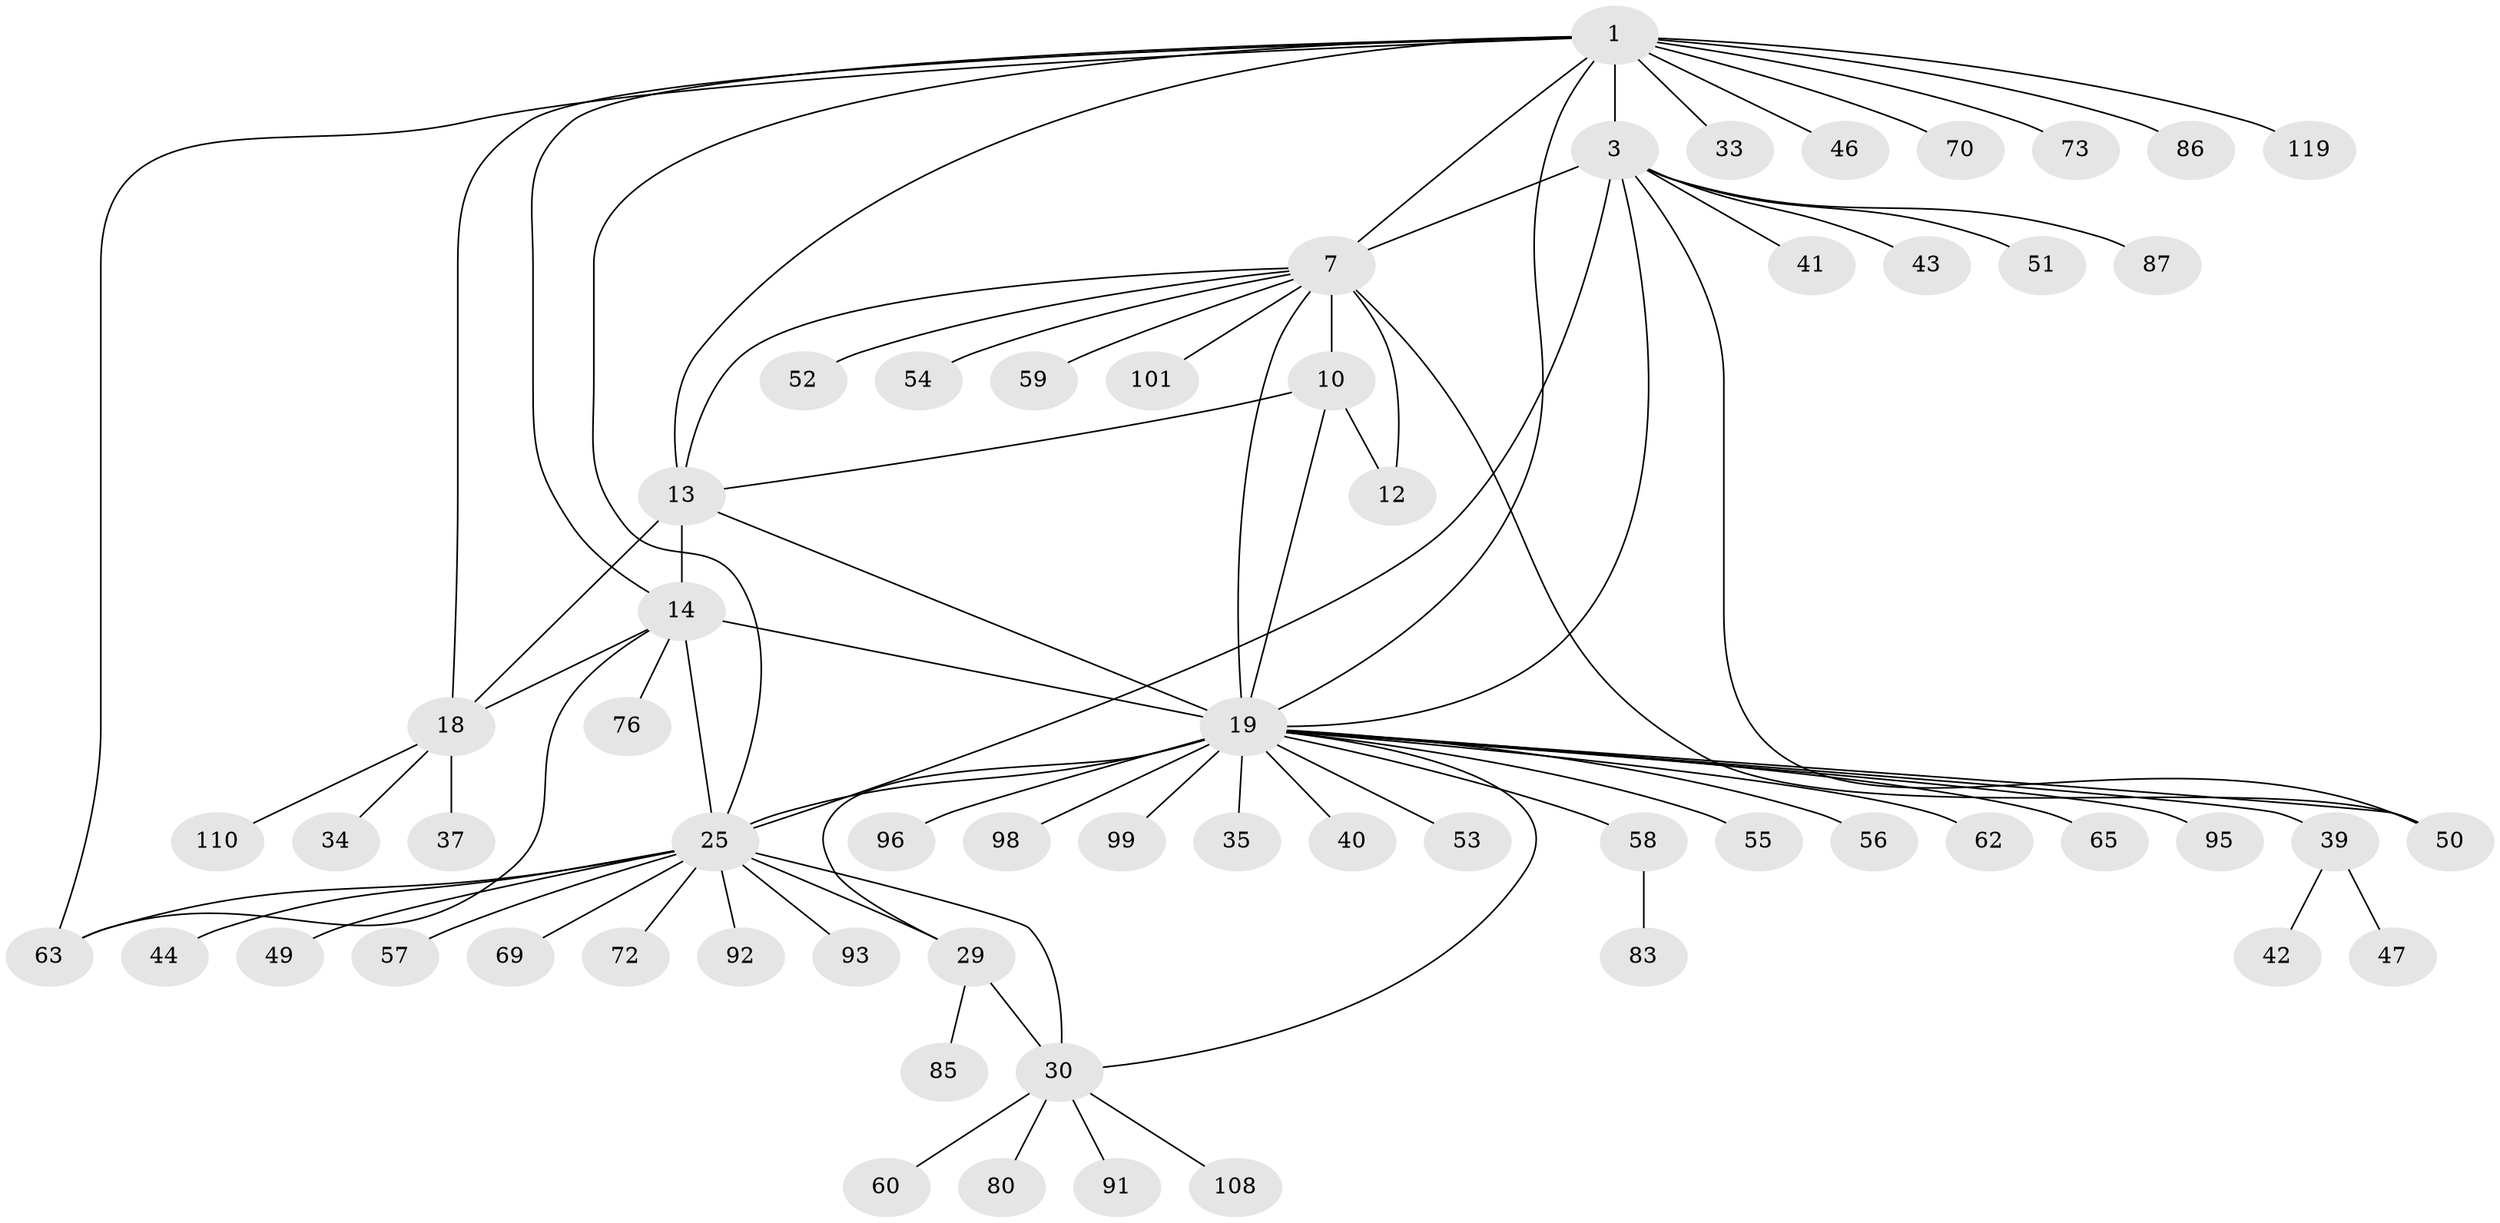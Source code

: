 // original degree distribution, {6: 0.03333333333333333, 13: 0.016666666666666666, 9: 0.058333333333333334, 10: 0.03333333333333333, 11: 0.016666666666666666, 8: 0.05, 5: 0.025, 7: 0.008333333333333333, 12: 0.008333333333333333, 1: 0.5833333333333334, 2: 0.14166666666666666, 3: 0.025}
// Generated by graph-tools (version 1.1) at 2025/15/03/09/25 04:15:52]
// undirected, 60 vertices, 81 edges
graph export_dot {
graph [start="1"]
  node [color=gray90,style=filled];
  1 [super="+2+16+4"];
  3 [super="+88+6+77+67"];
  7 [super="+66+120+8+9+97"];
  10 [super="+11"];
  12;
  13 [super="+15"];
  14 [super="+118+68+82"];
  18;
  19 [super="+22+21+20+31+24"];
  25 [super="+27"];
  29;
  30 [super="+61"];
  33 [super="+64"];
  34;
  35;
  37;
  39;
  40;
  41;
  42;
  43;
  44;
  46;
  47;
  49;
  50;
  51;
  52;
  53;
  54;
  55;
  56 [super="+102"];
  57;
  58;
  59;
  60 [super="+109"];
  62;
  63;
  65;
  69;
  70 [super="+94"];
  72;
  73;
  76;
  80;
  83;
  85;
  86;
  87;
  91;
  92;
  93;
  95 [super="+105"];
  96;
  98;
  99;
  101;
  108;
  110;
  119;
  1 -- 3 [weight=8];
  1 -- 70;
  1 -- 18;
  1 -- 46;
  1 -- 13 [weight=3];
  1 -- 14;
  1 -- 33;
  1 -- 7;
  1 -- 73;
  1 -- 19;
  1 -- 86;
  1 -- 119;
  1 -- 25;
  1 -- 63;
  3 -- 41;
  3 -- 43;
  3 -- 50;
  3 -- 7;
  3 -- 25;
  3 -- 51;
  3 -- 87;
  3 -- 19;
  7 -- 10 [weight=6];
  7 -- 12 [weight=3];
  7 -- 50;
  7 -- 52;
  7 -- 59;
  7 -- 101;
  7 -- 19 [weight=5];
  7 -- 54;
  7 -- 13;
  10 -- 12 [weight=2];
  10 -- 19;
  10 -- 13;
  13 -- 14 [weight=3];
  13 -- 18 [weight=3];
  13 -- 19;
  14 -- 18;
  14 -- 63;
  14 -- 76;
  14 -- 25;
  14 -- 19;
  18 -- 34;
  18 -- 37;
  18 -- 110;
  19 -- 35;
  19 -- 58;
  19 -- 65;
  19 -- 25 [weight=3];
  19 -- 29;
  19 -- 30;
  19 -- 95;
  19 -- 96;
  19 -- 99 [weight=2];
  19 -- 40;
  19 -- 56;
  19 -- 62;
  19 -- 53;
  19 -- 50;
  19 -- 55;
  19 -- 39;
  19 -- 98;
  25 -- 29 [weight=3];
  25 -- 30 [weight=3];
  25 -- 72;
  25 -- 69;
  25 -- 44;
  25 -- 49;
  25 -- 63;
  25 -- 92;
  25 -- 93;
  25 -- 57;
  29 -- 30;
  29 -- 85;
  30 -- 60;
  30 -- 80;
  30 -- 91;
  30 -- 108;
  39 -- 42;
  39 -- 47;
  58 -- 83;
}
